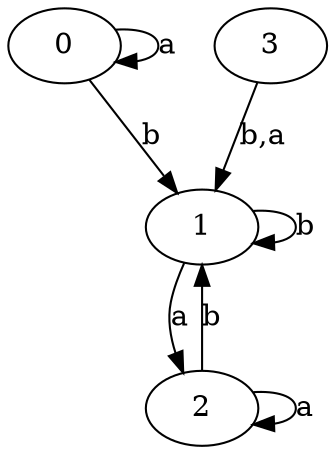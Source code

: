 digraph {
 ranksep=0.5;
 d2tdocpreamble = "\usetikzlibrary{automata}";
 d2tfigpreamble = "\tikzstyle{every state}= [ draw=blue!50,very thick,fill=blue!20]  \tikzstyle{auto}= [fill=white]";
 node [style="state"];
 edge [lblstyle="auto",topath="bend right", len=4  ]
  "0" [label="0",style = "state, accepting"];
  "1" [label="1",];
  "2" [label="2",];
  "3" [label="3",style = "state, initial"];
  "0" -> "0" [label="a",topath="loop above"];
  "0" -> "1" [label="b"];
  "1" -> "1" [label="b",topath="loop above"];
  "1" -> "2" [label="a"];
  "2" -> "1" [label="b"];
  "2" -> "2" [label="a",topath="loop above"];
  "3" -> "1" [label="b,a"];
}